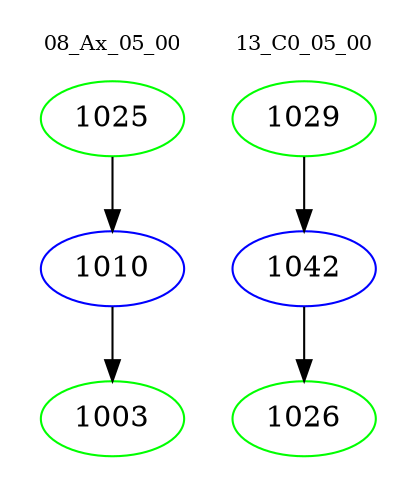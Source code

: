 digraph{
subgraph cluster_0 {
color = white
label = "08_Ax_05_00";
fontsize=10;
T0_1025 [label="1025", color="green"]
T0_1025 -> T0_1010 [color="black"]
T0_1010 [label="1010", color="blue"]
T0_1010 -> T0_1003 [color="black"]
T0_1003 [label="1003", color="green"]
}
subgraph cluster_1 {
color = white
label = "13_C0_05_00";
fontsize=10;
T1_1029 [label="1029", color="green"]
T1_1029 -> T1_1042 [color="black"]
T1_1042 [label="1042", color="blue"]
T1_1042 -> T1_1026 [color="black"]
T1_1026 [label="1026", color="green"]
}
}
